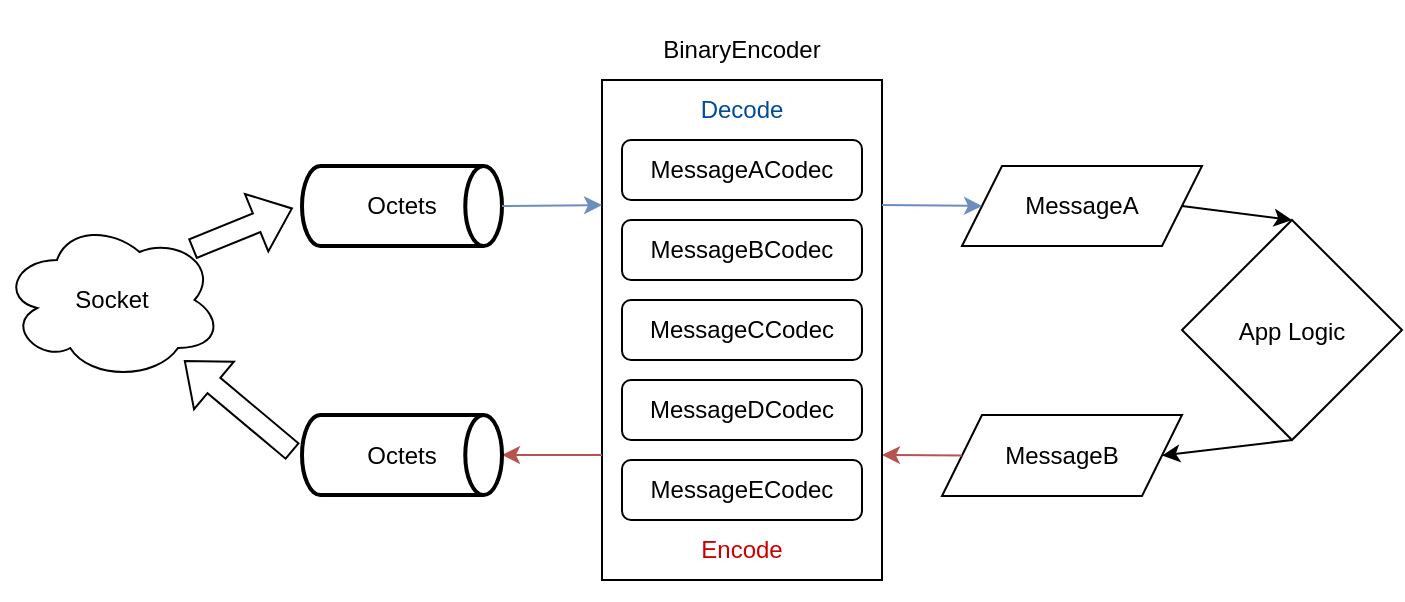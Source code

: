 <mxfile version="22.1.3" type="device">
  <diagram name="Page-1" id="wPqb5CnAE4TmTZ4ESNLc">
    <mxGraphModel dx="918" dy="521" grid="1" gridSize="10" guides="1" tooltips="1" connect="1" arrows="1" fold="1" page="1" pageScale="1" pageWidth="827" pageHeight="1169" math="0" shadow="0">
      <root>
        <mxCell id="0" />
        <mxCell id="1" parent="0" />
        <mxCell id="J_pV8VukliQqT-QUdisZ-1" value="MessageB" style="shape=parallelogram;perimeter=parallelogramPerimeter;whiteSpace=wrap;html=1;fixedSize=1;" vertex="1" parent="1">
          <mxGeometry x="480" y="217.5" width="120" height="40.5" as="geometry" />
        </mxCell>
        <mxCell id="J_pV8VukliQqT-QUdisZ-2" value="" style="endArrow=classic;html=1;rounded=0;fillColor=#f8cecc;strokeColor=#b85450;exitX=0;exitY=0.5;exitDx=0;exitDy=0;entryX=1;entryY=0.75;entryDx=0;entryDy=0;" edge="1" parent="1" source="J_pV8VukliQqT-QUdisZ-1" target="J_pV8VukliQqT-QUdisZ-4">
          <mxGeometry width="50" height="50" relative="1" as="geometry">
            <mxPoint x="490" y="254" as="sourcePoint" />
            <mxPoint x="450" y="250" as="targetPoint" />
          </mxGeometry>
        </mxCell>
        <mxCell id="J_pV8VukliQqT-QUdisZ-3" value="" style="group" vertex="1" connectable="0" parent="1">
          <mxGeometry x="310" y="10" width="140" height="300" as="geometry" />
        </mxCell>
        <mxCell id="J_pV8VukliQqT-QUdisZ-4" value="" style="rounded=0;whiteSpace=wrap;html=1;" vertex="1" parent="J_pV8VukliQqT-QUdisZ-3">
          <mxGeometry y="40" width="140" height="250" as="geometry" />
        </mxCell>
        <mxCell id="J_pV8VukliQqT-QUdisZ-5" value="BinaryEncoder" style="text;html=1;strokeColor=none;fillColor=none;align=center;verticalAlign=middle;whiteSpace=wrap;rounded=0;" vertex="1" parent="J_pV8VukliQqT-QUdisZ-3">
          <mxGeometry x="40" y="10" width="60" height="30" as="geometry" />
        </mxCell>
        <mxCell id="J_pV8VukliQqT-QUdisZ-6" value="" style="group" vertex="1" connectable="0" parent="J_pV8VukliQqT-QUdisZ-3">
          <mxGeometry x="10" y="70" width="120" height="190" as="geometry" />
        </mxCell>
        <mxCell id="J_pV8VukliQqT-QUdisZ-7" value="MessageACodec" style="rounded=1;whiteSpace=wrap;html=1;" vertex="1" parent="J_pV8VukliQqT-QUdisZ-6">
          <mxGeometry width="120" height="30" as="geometry" />
        </mxCell>
        <mxCell id="J_pV8VukliQqT-QUdisZ-8" value="MessageBCodec" style="rounded=1;whiteSpace=wrap;html=1;" vertex="1" parent="J_pV8VukliQqT-QUdisZ-6">
          <mxGeometry y="40" width="120" height="30" as="geometry" />
        </mxCell>
        <mxCell id="J_pV8VukliQqT-QUdisZ-9" value="MessageCCodec" style="rounded=1;whiteSpace=wrap;html=1;" vertex="1" parent="J_pV8VukliQqT-QUdisZ-6">
          <mxGeometry y="80" width="120" height="30" as="geometry" />
        </mxCell>
        <mxCell id="J_pV8VukliQqT-QUdisZ-10" value="MessageDCodec" style="rounded=1;whiteSpace=wrap;html=1;" vertex="1" parent="J_pV8VukliQqT-QUdisZ-6">
          <mxGeometry y="120" width="120" height="30" as="geometry" />
        </mxCell>
        <mxCell id="J_pV8VukliQqT-QUdisZ-11" value="MessageECodec" style="rounded=1;whiteSpace=wrap;html=1;" vertex="1" parent="J_pV8VukliQqT-QUdisZ-6">
          <mxGeometry y="160" width="120" height="30" as="geometry" />
        </mxCell>
        <mxCell id="J_pV8VukliQqT-QUdisZ-18" value="&lt;font style=&quot;&quot; color=&quot;#004c99&quot;&gt;Decode&lt;/font&gt;" style="text;html=1;strokeColor=none;fillColor=none;align=center;verticalAlign=middle;whiteSpace=wrap;rounded=0;fontColor=#CC0000;" vertex="1" parent="J_pV8VukliQqT-QUdisZ-3">
          <mxGeometry x="40" y="40" width="60" height="30" as="geometry" />
        </mxCell>
        <mxCell id="J_pV8VukliQqT-QUdisZ-19" value="Encode" style="text;html=1;strokeColor=none;fillColor=none;align=center;verticalAlign=middle;whiteSpace=wrap;rounded=0;fontColor=#CC0000;" vertex="1" parent="J_pV8VukliQqT-QUdisZ-3">
          <mxGeometry x="40" y="260" width="60" height="30" as="geometry" />
        </mxCell>
        <mxCell id="J_pV8VukliQqT-QUdisZ-12" value="" style="endArrow=classic;html=1;rounded=0;entryX=1;entryY=0.5;entryDx=0;entryDy=0;entryPerimeter=0;fillColor=#f8cecc;strokeColor=#b85450;exitX=0;exitY=0.75;exitDx=0;exitDy=0;" edge="1" parent="1" source="J_pV8VukliQqT-QUdisZ-4" target="J_pV8VukliQqT-QUdisZ-13">
          <mxGeometry width="50" height="50" relative="1" as="geometry">
            <mxPoint x="280" y="210" as="sourcePoint" />
            <mxPoint x="210" y="480.5" as="targetPoint" />
          </mxGeometry>
        </mxCell>
        <mxCell id="J_pV8VukliQqT-QUdisZ-13" value="Octets" style="strokeWidth=2;html=1;shape=mxgraph.flowchart.direct_data;whiteSpace=wrap;" vertex="1" parent="1">
          <mxGeometry x="160" y="217.5" width="100" height="40" as="geometry" />
        </mxCell>
        <mxCell id="J_pV8VukliQqT-QUdisZ-14" value="Octets" style="strokeWidth=2;html=1;shape=mxgraph.flowchart.direct_data;whiteSpace=wrap;" vertex="1" parent="1">
          <mxGeometry x="160" y="93" width="100" height="40" as="geometry" />
        </mxCell>
        <mxCell id="J_pV8VukliQqT-QUdisZ-15" value="" style="endArrow=classic;html=1;rounded=0;fillColor=#dae8fc;strokeColor=#6c8ebf;entryX=0;entryY=0.25;entryDx=0;entryDy=0;exitX=1;exitY=0.5;exitDx=0;exitDy=0;exitPerimeter=0;" edge="1" parent="1" source="J_pV8VukliQqT-QUdisZ-14" target="J_pV8VukliQqT-QUdisZ-4">
          <mxGeometry width="50" height="50" relative="1" as="geometry">
            <mxPoint x="210" y="500" as="sourcePoint" />
            <mxPoint x="314" y="500" as="targetPoint" />
          </mxGeometry>
        </mxCell>
        <mxCell id="J_pV8VukliQqT-QUdisZ-16" value="MessageA" style="shape=parallelogram;perimeter=parallelogramPerimeter;whiteSpace=wrap;html=1;fixedSize=1;" vertex="1" parent="1">
          <mxGeometry x="490" y="93" width="120" height="40" as="geometry" />
        </mxCell>
        <mxCell id="J_pV8VukliQqT-QUdisZ-17" value="" style="endArrow=classic;html=1;rounded=0;entryX=0;entryY=0.5;entryDx=0;entryDy=0;fillColor=#dae8fc;strokeColor=#6c8ebf;exitX=1;exitY=0.25;exitDx=0;exitDy=0;" edge="1" parent="1" source="J_pV8VukliQqT-QUdisZ-4" target="J_pV8VukliQqT-QUdisZ-16">
          <mxGeometry width="50" height="50" relative="1" as="geometry">
            <mxPoint x="450" y="89.25" as="sourcePoint" />
            <mxPoint x="210" y="100" as="targetPoint" />
          </mxGeometry>
        </mxCell>
        <mxCell id="J_pV8VukliQqT-QUdisZ-21" value="" style="shape=flexArrow;endArrow=classic;html=1;rounded=0;exitX=0.864;exitY=0.181;exitDx=0;exitDy=0;exitPerimeter=0;entryX=-0.046;entryY=0.526;entryDx=0;entryDy=0;entryPerimeter=0;" edge="1" parent="1" source="J_pV8VukliQqT-QUdisZ-23" target="J_pV8VukliQqT-QUdisZ-14">
          <mxGeometry width="50" height="50" relative="1" as="geometry">
            <mxPoint x="110" y="130" as="sourcePoint" />
            <mxPoint x="150" y="90" as="targetPoint" />
          </mxGeometry>
        </mxCell>
        <mxCell id="J_pV8VukliQqT-QUdisZ-23" value="Socket" style="ellipse;shape=cloud;whiteSpace=wrap;html=1;" vertex="1" parent="1">
          <mxGeometry x="10" y="120" width="110" height="80" as="geometry" />
        </mxCell>
        <mxCell id="J_pV8VukliQqT-QUdisZ-24" value="" style="shape=flexArrow;endArrow=classic;html=1;rounded=0;exitX=-0.046;exitY=0.458;exitDx=0;exitDy=0;exitPerimeter=0;" edge="1" parent="1" source="J_pV8VukliQqT-QUdisZ-13" target="J_pV8VukliQqT-QUdisZ-23">
          <mxGeometry width="50" height="50" relative="1" as="geometry">
            <mxPoint x="150" y="230" as="sourcePoint" />
            <mxPoint x="100" y="210" as="targetPoint" />
          </mxGeometry>
        </mxCell>
        <mxCell id="J_pV8VukliQqT-QUdisZ-25" value="App Logic" style="rhombus;" vertex="1" parent="1">
          <mxGeometry x="600" y="120" width="110" height="110" as="geometry" />
        </mxCell>
        <mxCell id="J_pV8VukliQqT-QUdisZ-29" value="" style="endArrow=classic;html=1;rounded=0;entryX=0.5;entryY=0;entryDx=0;entryDy=0;exitX=1;exitY=0.5;exitDx=0;exitDy=0;" edge="1" parent="1" source="J_pV8VukliQqT-QUdisZ-16" target="J_pV8VukliQqT-QUdisZ-25">
          <mxGeometry width="50" height="50" relative="1" as="geometry">
            <mxPoint x="370" y="190" as="sourcePoint" />
            <mxPoint x="420" y="140" as="targetPoint" />
          </mxGeometry>
        </mxCell>
        <mxCell id="J_pV8VukliQqT-QUdisZ-30" value="" style="endArrow=classic;html=1;rounded=0;exitX=0.5;exitY=1;exitDx=0;exitDy=0;entryX=1;entryY=0.5;entryDx=0;entryDy=0;" edge="1" parent="1" source="J_pV8VukliQqT-QUdisZ-25" target="J_pV8VukliQqT-QUdisZ-1">
          <mxGeometry width="50" height="50" relative="1" as="geometry">
            <mxPoint x="370" y="190" as="sourcePoint" />
            <mxPoint x="420" y="140" as="targetPoint" />
          </mxGeometry>
        </mxCell>
      </root>
    </mxGraphModel>
  </diagram>
</mxfile>
